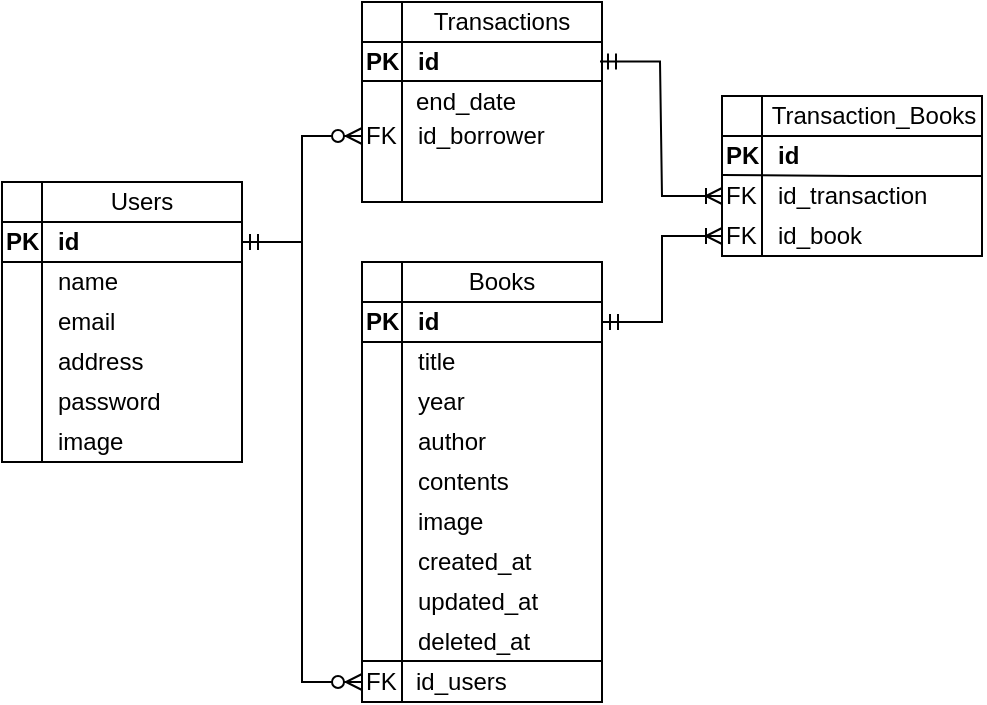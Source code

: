<mxfile>
    <diagram name="Page-1" id="G9xICqinuXO-daj7mlqb">
        <mxGraphModel dx="625" dy="762" grid="1" gridSize="10" guides="1" tooltips="1" connect="1" arrows="1" fold="1" page="1" pageScale="1" pageWidth="850" pageHeight="1100" math="0" shadow="0">
            <root>
                <mxCell id="0"/>
                <mxCell id="1" parent="0"/>
                <mxCell id="5w37oeH6b676DkqFVIme-1" value="" style="shape=internalStorage;whiteSpace=wrap;html=1;backgroundOutline=1;" parent="1" vertex="1">
                    <mxGeometry x="40" y="150" width="120" height="140" as="geometry"/>
                </mxCell>
                <mxCell id="5w37oeH6b676DkqFVIme-2" value="Users" style="text;html=1;strokeColor=none;fillColor=none;align=center;verticalAlign=middle;whiteSpace=wrap;rounded=0;" parent="1" vertex="1">
                    <mxGeometry x="60" y="150" width="100" height="20" as="geometry"/>
                </mxCell>
                <mxCell id="5w37oeH6b676DkqFVIme-3" value="" style="shape=internalStorage;whiteSpace=wrap;html=1;backgroundOutline=1;" parent="1" vertex="1">
                    <mxGeometry x="220" y="190" width="120" height="220" as="geometry"/>
                </mxCell>
                <mxCell id="5w37oeH6b676DkqFVIme-4" value="Books" style="text;html=1;strokeColor=none;fillColor=none;align=center;verticalAlign=middle;whiteSpace=wrap;rounded=0;" parent="1" vertex="1">
                    <mxGeometry x="240" y="190" width="100" height="20" as="geometry"/>
                </mxCell>
                <mxCell id="5w37oeH6b676DkqFVIme-5" value="" style="shape=internalStorage;whiteSpace=wrap;html=1;backgroundOutline=1;" parent="1" vertex="1">
                    <mxGeometry x="220" y="60" width="120" height="100" as="geometry"/>
                </mxCell>
                <mxCell id="5w37oeH6b676DkqFVIme-6" value="Transactions" style="text;html=1;strokeColor=none;fillColor=none;align=center;verticalAlign=middle;whiteSpace=wrap;rounded=0;" parent="1" vertex="1">
                    <mxGeometry x="240" y="60" width="100" height="20" as="geometry"/>
                </mxCell>
                <mxCell id="5w37oeH6b676DkqFVIme-7" value="id" style="text;html=1;strokeColor=none;fillColor=none;align=left;verticalAlign=middle;whiteSpace=wrap;rounded=0;fontStyle=1" parent="1" vertex="1">
                    <mxGeometry x="66" y="170" width="94" height="20" as="geometry"/>
                </mxCell>
                <mxCell id="5w37oeH6b676DkqFVIme-10" value="name" style="text;html=1;strokeColor=none;fillColor=none;align=left;verticalAlign=middle;whiteSpace=wrap;rounded=0;" parent="1" vertex="1">
                    <mxGeometry x="66" y="190" width="94" height="20" as="geometry"/>
                </mxCell>
                <mxCell id="5w37oeH6b676DkqFVIme-11" value="email" style="text;html=1;strokeColor=none;fillColor=none;align=left;verticalAlign=middle;whiteSpace=wrap;rounded=0;" parent="1" vertex="1">
                    <mxGeometry x="66" y="210" width="94" height="20" as="geometry"/>
                </mxCell>
                <mxCell id="5w37oeH6b676DkqFVIme-12" value="password" style="text;html=1;strokeColor=none;fillColor=none;align=left;verticalAlign=middle;whiteSpace=wrap;rounded=0;" parent="1" vertex="1">
                    <mxGeometry x="66" y="250" width="94" height="20" as="geometry"/>
                </mxCell>
                <mxCell id="5w37oeH6b676DkqFVIme-13" value="address" style="text;html=1;strokeColor=none;fillColor=none;align=left;verticalAlign=middle;whiteSpace=wrap;rounded=0;" parent="1" vertex="1">
                    <mxGeometry x="66" y="230" width="94" height="20" as="geometry"/>
                </mxCell>
                <mxCell id="5w37oeH6b676DkqFVIme-14" value="id" style="text;html=1;strokeColor=none;fillColor=none;align=left;verticalAlign=middle;whiteSpace=wrap;rounded=0;fontStyle=1" parent="1" vertex="1">
                    <mxGeometry x="246" y="210" width="94" height="20" as="geometry"/>
                </mxCell>
                <mxCell id="5w37oeH6b676DkqFVIme-15" value="title" style="text;html=1;strokeColor=none;fillColor=none;align=left;verticalAlign=middle;whiteSpace=wrap;rounded=0;" parent="1" vertex="1">
                    <mxGeometry x="246" y="230" width="94" height="20" as="geometry"/>
                </mxCell>
                <mxCell id="5w37oeH6b676DkqFVIme-16" value="author" style="text;html=1;strokeColor=none;fillColor=none;align=left;verticalAlign=middle;whiteSpace=wrap;rounded=0;" parent="1" vertex="1">
                    <mxGeometry x="246" y="270" width="94" height="20" as="geometry"/>
                </mxCell>
                <mxCell id="5w37oeH6b676DkqFVIme-17" value="created_at" style="text;html=1;strokeColor=none;fillColor=none;align=left;verticalAlign=middle;whiteSpace=wrap;rounded=0;" parent="1" vertex="1">
                    <mxGeometry x="246" y="330" width="94" height="20" as="geometry"/>
                </mxCell>
                <mxCell id="5w37oeH6b676DkqFVIme-18" value="year" style="text;html=1;strokeColor=none;fillColor=none;align=left;verticalAlign=middle;whiteSpace=wrap;rounded=0;" parent="1" vertex="1">
                    <mxGeometry x="246" y="250" width="94" height="20" as="geometry"/>
                </mxCell>
                <mxCell id="5w37oeH6b676DkqFVIme-19" value="updated_at" style="text;html=1;strokeColor=none;fillColor=none;align=left;verticalAlign=middle;whiteSpace=wrap;rounded=0;" parent="1" vertex="1">
                    <mxGeometry x="246" y="350" width="94" height="20" as="geometry"/>
                </mxCell>
                <mxCell id="5w37oeH6b676DkqFVIme-20" value="deleted_at" style="text;html=1;strokeColor=none;fillColor=none;align=left;verticalAlign=middle;whiteSpace=wrap;rounded=0;" parent="1" vertex="1">
                    <mxGeometry x="246" y="370" width="94" height="20" as="geometry"/>
                </mxCell>
                <mxCell id="5w37oeH6b676DkqFVIme-21" value="id_users" style="text;html=1;strokeColor=none;fillColor=none;align=left;verticalAlign=middle;whiteSpace=wrap;rounded=0;" parent="1" vertex="1">
                    <mxGeometry x="245" y="390" width="94" height="20" as="geometry"/>
                </mxCell>
                <mxCell id="5w37oeH6b676DkqFVIme-22" value="contents" style="text;html=1;strokeColor=none;fillColor=none;align=left;verticalAlign=middle;whiteSpace=wrap;rounded=0;" parent="1" vertex="1">
                    <mxGeometry x="246" y="290" width="94" height="20" as="geometry"/>
                </mxCell>
                <mxCell id="5w37oeH6b676DkqFVIme-23" value="id" style="text;html=1;strokeColor=none;fillColor=none;align=left;verticalAlign=middle;whiteSpace=wrap;rounded=0;fontStyle=1" parent="1" vertex="1">
                    <mxGeometry x="246" y="80" width="94" height="20" as="geometry"/>
                </mxCell>
                <mxCell id="5w37oeH6b676DkqFVIme-28" value="image" style="text;html=1;strokeColor=none;fillColor=none;align=left;verticalAlign=middle;whiteSpace=wrap;rounded=0;" parent="1" vertex="1">
                    <mxGeometry x="66" y="270" width="94" height="20" as="geometry"/>
                </mxCell>
                <mxCell id="5w37oeH6b676DkqFVIme-29" value="image" style="text;html=1;strokeColor=none;fillColor=none;align=left;verticalAlign=middle;whiteSpace=wrap;rounded=0;" parent="1" vertex="1">
                    <mxGeometry x="246" y="310" width="94" height="20" as="geometry"/>
                </mxCell>
                <mxCell id="5w37oeH6b676DkqFVIme-30" value="&lt;div&gt;id_borrower&lt;br&gt;&lt;/div&gt;" style="text;html=1;strokeColor=none;fillColor=none;align=left;verticalAlign=middle;whiteSpace=wrap;rounded=0;" parent="1" vertex="1">
                    <mxGeometry x="246" y="117" width="94" height="20" as="geometry"/>
                </mxCell>
                <mxCell id="5w37oeH6b676DkqFVIme-32" value="PK" style="text;html=1;strokeColor=none;fillColor=none;align=left;verticalAlign=middle;whiteSpace=wrap;rounded=0;fontStyle=1" parent="1" vertex="1">
                    <mxGeometry x="40" y="170" width="20" height="20" as="geometry"/>
                </mxCell>
                <mxCell id="5w37oeH6b676DkqFVIme-33" value="PK" style="text;html=1;strokeColor=none;fillColor=none;align=left;verticalAlign=middle;whiteSpace=wrap;rounded=0;fontStyle=1" parent="1" vertex="1">
                    <mxGeometry x="220" y="210" width="20" height="20" as="geometry"/>
                </mxCell>
                <mxCell id="5w37oeH6b676DkqFVIme-34" value="PK" style="text;html=1;strokeColor=none;fillColor=none;align=left;verticalAlign=middle;whiteSpace=wrap;rounded=0;fontStyle=1" parent="1" vertex="1">
                    <mxGeometry x="220" y="80" width="20" height="20" as="geometry"/>
                </mxCell>
                <mxCell id="5w37oeH6b676DkqFVIme-35" value="FK" style="text;html=1;strokeColor=none;fillColor=none;align=left;verticalAlign=middle;whiteSpace=wrap;rounded=0;" parent="1" vertex="1">
                    <mxGeometry x="220" y="390" width="20" height="20" as="geometry"/>
                </mxCell>
                <mxCell id="5w37oeH6b676DkqFVIme-37" value="FK" style="text;html=1;strokeColor=none;fillColor=none;align=left;verticalAlign=middle;whiteSpace=wrap;rounded=0;" parent="1" vertex="1">
                    <mxGeometry x="220" y="117" width="20" height="20" as="geometry"/>
                </mxCell>
                <mxCell id="faXq0JID8bgZHqzAQeFo-18" value="" style="endArrow=none;html=1;rounded=0;exitX=0;exitY=1;exitDx=0;exitDy=0;" parent="1" source="5w37oeH6b676DkqFVIme-32" edge="1">
                    <mxGeometry width="50" height="50" relative="1" as="geometry">
                        <mxPoint x="180" y="200" as="sourcePoint"/>
                        <mxPoint x="160" y="190" as="targetPoint"/>
                    </mxGeometry>
                </mxCell>
                <mxCell id="faXq0JID8bgZHqzAQeFo-21" value="" style="endArrow=none;html=1;rounded=0;exitX=0;exitY=1;exitDx=0;exitDy=0;" parent="1" edge="1">
                    <mxGeometry width="50" height="50" relative="1" as="geometry">
                        <mxPoint x="220" y="230" as="sourcePoint"/>
                        <mxPoint x="340" y="230" as="targetPoint"/>
                    </mxGeometry>
                </mxCell>
                <mxCell id="faXq0JID8bgZHqzAQeFo-22" value="" style="endArrow=none;html=1;rounded=0;exitX=0;exitY=1;exitDx=0;exitDy=0;" parent="1" edge="1">
                    <mxGeometry width="50" height="50" relative="1" as="geometry">
                        <mxPoint x="220" y="99.52" as="sourcePoint"/>
                        <mxPoint x="340" y="99.52" as="targetPoint"/>
                    </mxGeometry>
                </mxCell>
                <mxCell id="faXq0JID8bgZHqzAQeFo-23" value="" style="endArrow=none;html=1;rounded=0;exitX=0;exitY=1;exitDx=0;exitDy=0;" parent="1" edge="1">
                    <mxGeometry width="50" height="50" relative="1" as="geometry">
                        <mxPoint x="220" y="389.52" as="sourcePoint"/>
                        <mxPoint x="340" y="389.52" as="targetPoint"/>
                    </mxGeometry>
                </mxCell>
                <mxCell id="faXq0JID8bgZHqzAQeFo-25" value="" style="edgeStyle=entityRelationEdgeStyle;fontSize=12;html=1;endArrow=ERzeroToMany;startArrow=ERmandOne;rounded=0;exitX=1;exitY=0.5;exitDx=0;exitDy=0;entryX=0;entryY=0.5;entryDx=0;entryDy=0;" parent="1" source="5w37oeH6b676DkqFVIme-7" target="5w37oeH6b676DkqFVIme-35" edge="1">
                    <mxGeometry width="100" height="100" relative="1" as="geometry">
                        <mxPoint x="190" y="400" as="sourcePoint"/>
                        <mxPoint x="290" y="300" as="targetPoint"/>
                    </mxGeometry>
                </mxCell>
                <mxCell id="faXq0JID8bgZHqzAQeFo-26" value="" style="edgeStyle=entityRelationEdgeStyle;fontSize=12;html=1;endArrow=ERzeroToMany;startArrow=ERmandOne;rounded=0;entryX=0;entryY=0.5;entryDx=0;entryDy=0;exitX=1;exitY=0.5;exitDx=0;exitDy=0;" parent="1" source="5w37oeH6b676DkqFVIme-7" target="5w37oeH6b676DkqFVIme-37" edge="1">
                    <mxGeometry width="100" height="100" relative="1" as="geometry">
                        <mxPoint x="180" y="240" as="sourcePoint"/>
                        <mxPoint x="200" y="130" as="targetPoint"/>
                    </mxGeometry>
                </mxCell>
                <mxCell id="faXq0JID8bgZHqzAQeFo-27" value="" style="edgeStyle=entityRelationEdgeStyle;fontSize=12;html=1;endArrow=ERoneToMany;startArrow=ERmandOne;rounded=0;entryX=0;entryY=0.5;entryDx=0;entryDy=0;exitX=1;exitY=0.5;exitDx=0;exitDy=0;endFill=0;" parent="1" source="5w37oeH6b676DkqFVIme-14" target="8" edge="1">
                    <mxGeometry width="100" height="100" relative="1" as="geometry">
                        <mxPoint x="360" y="220" as="sourcePoint"/>
                        <mxPoint x="440" y="110" as="targetPoint"/>
                    </mxGeometry>
                </mxCell>
                <mxCell id="faXq0JID8bgZHqzAQeFo-28" value="end_date" style="text;html=1;strokeColor=none;fillColor=none;align=left;verticalAlign=middle;whiteSpace=wrap;rounded=0;" parent="1" vertex="1">
                    <mxGeometry x="245" y="100" width="94" height="20" as="geometry"/>
                </mxCell>
                <mxCell id="2" value="" style="shape=internalStorage;whiteSpace=wrap;html=1;backgroundOutline=1;" vertex="1" parent="1">
                    <mxGeometry x="400" y="107" width="130" height="80" as="geometry"/>
                </mxCell>
                <mxCell id="3" value="Transaction_Books" style="text;html=1;strokeColor=none;fillColor=none;align=center;verticalAlign=middle;whiteSpace=wrap;rounded=0;" vertex="1" parent="1">
                    <mxGeometry x="426" y="107" width="100" height="20" as="geometry"/>
                </mxCell>
                <mxCell id="4" value="id" style="text;html=1;strokeColor=none;fillColor=none;align=left;verticalAlign=middle;whiteSpace=wrap;rounded=0;fontStyle=1" vertex="1" parent="1">
                    <mxGeometry x="426" y="127" width="94" height="20" as="geometry"/>
                </mxCell>
                <mxCell id="5" value="id_book" style="text;html=1;strokeColor=none;fillColor=none;align=left;verticalAlign=middle;whiteSpace=wrap;rounded=0;" vertex="1" parent="1">
                    <mxGeometry x="426" y="167" width="94" height="20" as="geometry"/>
                </mxCell>
                <mxCell id="6" value="&lt;div&gt;id_transaction&lt;br&gt;&lt;/div&gt;" style="text;html=1;strokeColor=none;fillColor=none;align=left;verticalAlign=middle;whiteSpace=wrap;rounded=0;" vertex="1" parent="1">
                    <mxGeometry x="426" y="147" width="94" height="20" as="geometry"/>
                </mxCell>
                <mxCell id="7" value="PK" style="text;html=1;strokeColor=none;fillColor=none;align=left;verticalAlign=middle;whiteSpace=wrap;rounded=0;fontStyle=1" vertex="1" parent="1">
                    <mxGeometry x="400" y="127" width="20" height="20" as="geometry"/>
                </mxCell>
                <mxCell id="8" value="FK" style="text;html=1;strokeColor=none;fillColor=none;align=left;verticalAlign=middle;whiteSpace=wrap;rounded=0;" vertex="1" parent="1">
                    <mxGeometry x="400" y="167" width="20" height="20" as="geometry"/>
                </mxCell>
                <mxCell id="9" value="FK" style="text;html=1;strokeColor=none;fillColor=none;align=left;verticalAlign=middle;whiteSpace=wrap;rounded=0;" vertex="1" parent="1">
                    <mxGeometry x="400" y="147" width="20" height="20" as="geometry"/>
                </mxCell>
                <mxCell id="10" value="" style="endArrow=none;html=1;rounded=0;exitX=0;exitY=1;exitDx=0;exitDy=0;entryX=1;entryY=0.5;entryDx=0;entryDy=0;" edge="1" parent="1" target="2">
                    <mxGeometry width="50" height="50" relative="1" as="geometry">
                        <mxPoint x="400" y="146.52" as="sourcePoint"/>
                        <mxPoint x="520" y="146.52" as="targetPoint"/>
                        <Array as="points">
                            <mxPoint x="465" y="147"/>
                        </Array>
                    </mxGeometry>
                </mxCell>
                <mxCell id="12" value="" style="edgeStyle=entityRelationEdgeStyle;fontSize=12;html=1;endArrow=ERoneToMany;startArrow=ERmandOne;rounded=0;entryX=0;entryY=0.5;entryDx=0;entryDy=0;exitX=1;exitY=0.5;exitDx=0;exitDy=0;endFill=0;" edge="1" parent="1" target="9">
                    <mxGeometry width="100" height="100" relative="1" as="geometry">
                        <mxPoint x="339" y="89.71" as="sourcePoint"/>
                        <mxPoint x="389" y="89.71" as="targetPoint"/>
                    </mxGeometry>
                </mxCell>
            </root>
        </mxGraphModel>
    </diagram>
</mxfile>